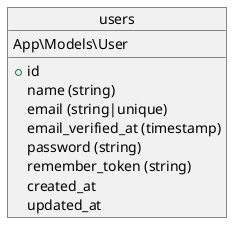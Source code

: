 @startuml
object users {
    App\Models\User
    __
    + id
    name (string)
    email (string|unique)
    email_verified_at (timestamp)
    password (string)
    remember_token (string)
    created_at
    updated_at
}
@enduml
